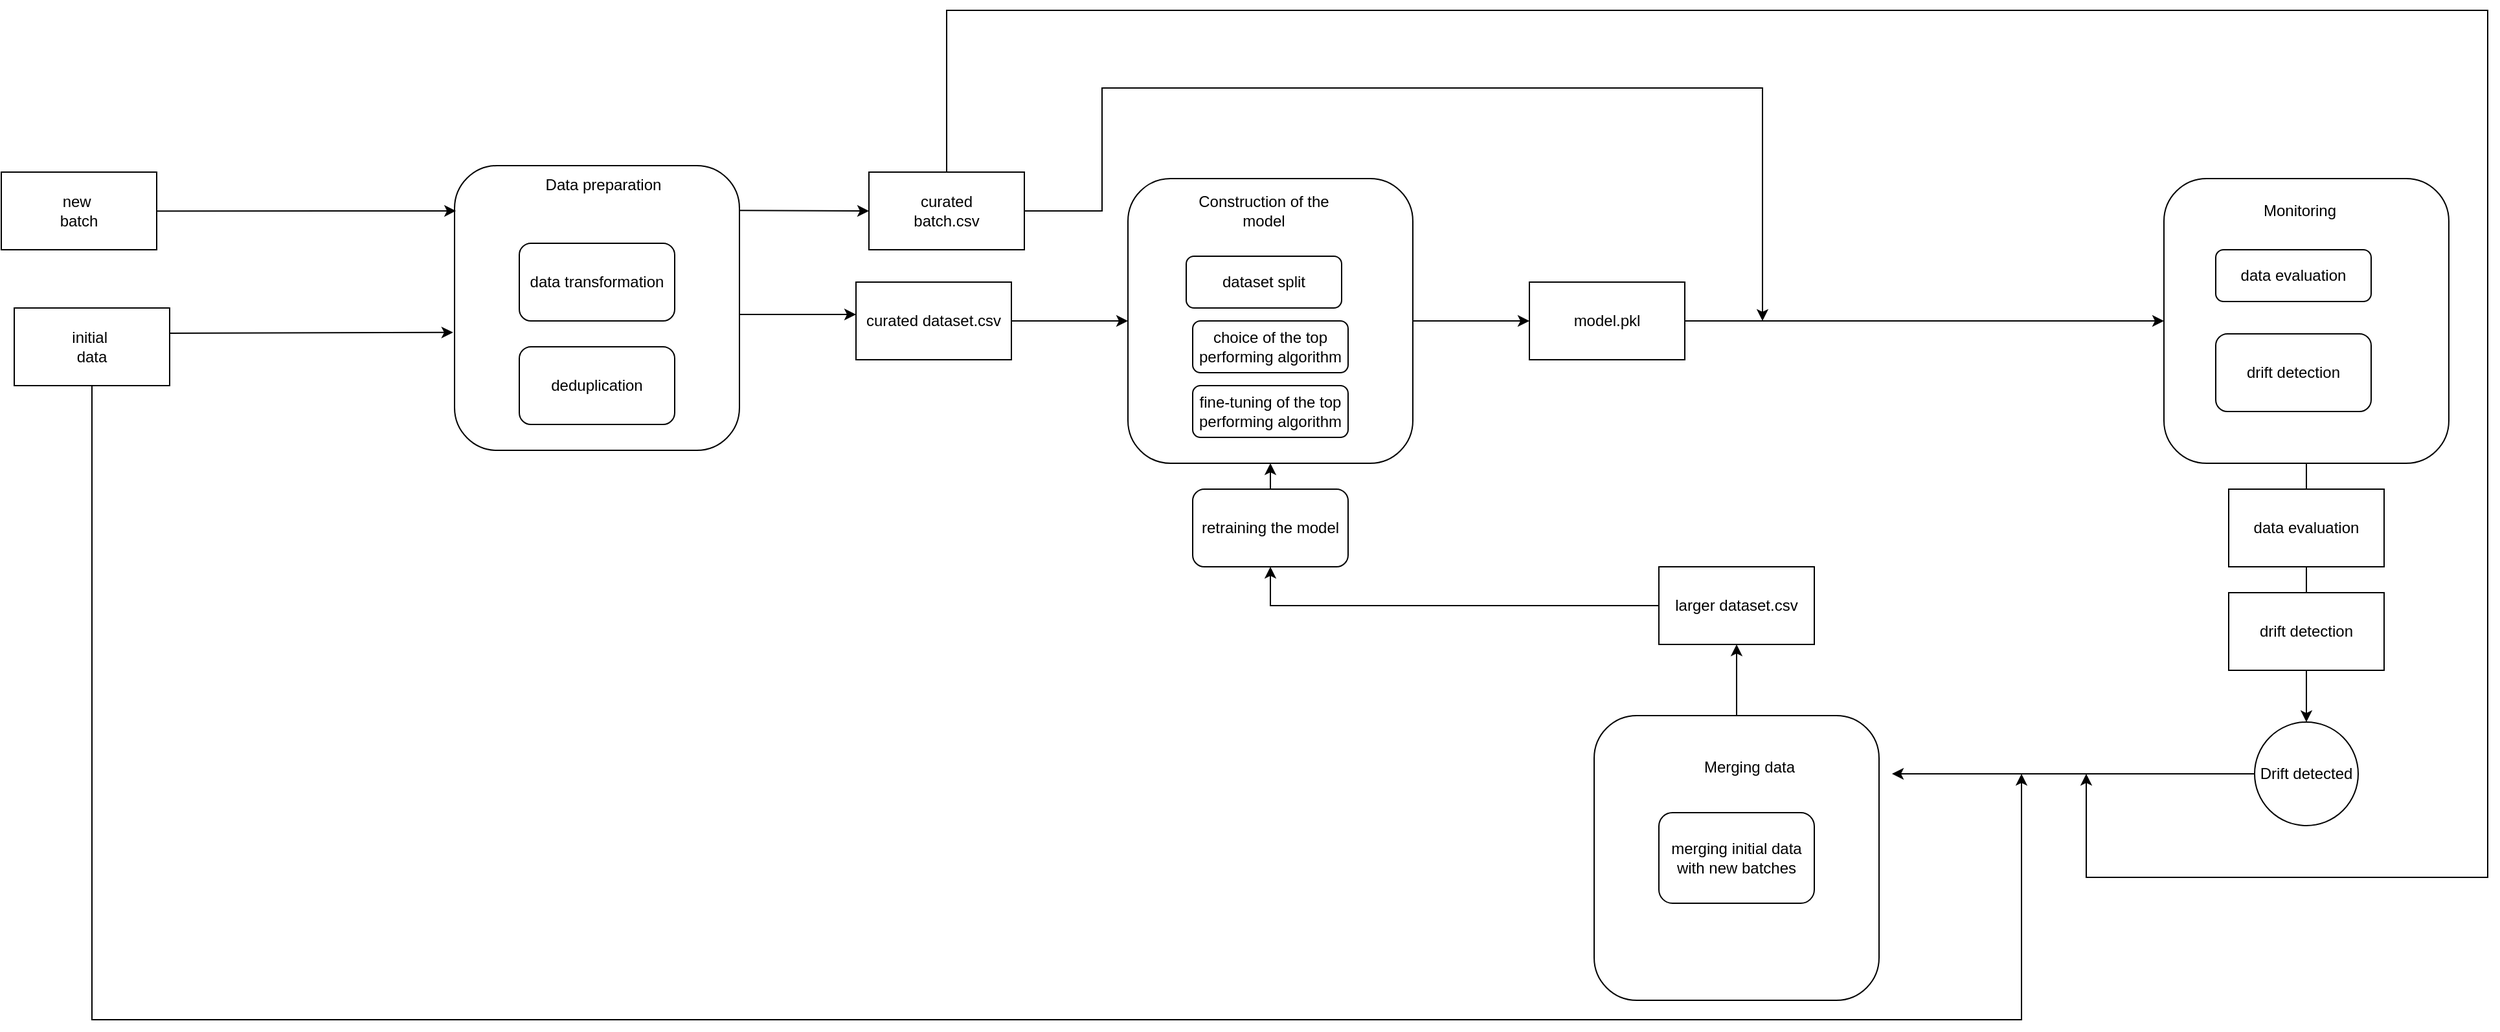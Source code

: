 <mxfile version="20.0.4" type="github">
  <diagram id="TBJxufM5Nzm1yPSdCavO" name="Page-1">
    <mxGraphModel dx="4142" dy="1164" grid="1" gridSize="10" guides="1" tooltips="1" connect="1" arrows="1" fold="1" page="0" pageScale="1" pageWidth="827" pageHeight="1169" math="0" shadow="0">
      <root>
        <mxCell id="0" />
        <mxCell id="1" parent="0" />
        <mxCell id="lPiTISsA9HOT361Q44LX-1" value="" style="whiteSpace=wrap;html=1;aspect=fixed;rounded=1;" vertex="1" parent="1">
          <mxGeometry x="-570" y="320" width="220" height="220" as="geometry" />
        </mxCell>
        <mxCell id="lPiTISsA9HOT361Q44LX-7" value="Data preparation" style="text;html=1;strokeColor=none;fillColor=none;align=center;verticalAlign=middle;whiteSpace=wrap;rounded=0;" vertex="1" parent="1">
          <mxGeometry x="-520" y="320" width="130" height="30" as="geometry" />
        </mxCell>
        <mxCell id="lPiTISsA9HOT361Q44LX-8" value="&lt;br&gt;" style="whiteSpace=wrap;html=1;aspect=fixed;rounded=1;" vertex="1" parent="1">
          <mxGeometry x="-50" y="330" width="220" height="220" as="geometry" />
        </mxCell>
        <mxCell id="lPiTISsA9HOT361Q44LX-9" value="Construction of the model" style="text;html=1;strokeColor=none;fillColor=none;align=center;verticalAlign=middle;whiteSpace=wrap;rounded=0;" vertex="1" parent="1">
          <mxGeometry x="-10" y="340" width="130" height="30" as="geometry" />
        </mxCell>
        <mxCell id="lPiTISsA9HOT361Q44LX-10" value="&lt;br&gt;" style="whiteSpace=wrap;html=1;aspect=fixed;rounded=1;" vertex="1" parent="1">
          <mxGeometry x="750" y="330" width="220" height="220" as="geometry" />
        </mxCell>
        <mxCell id="lPiTISsA9HOT361Q44LX-11" value="Monitoring" style="text;html=1;strokeColor=none;fillColor=none;align=center;verticalAlign=middle;whiteSpace=wrap;rounded=0;" vertex="1" parent="1">
          <mxGeometry x="790" y="340" width="130" height="30" as="geometry" />
        </mxCell>
        <mxCell id="lPiTISsA9HOT361Q44LX-15" value="initial&amp;nbsp;&lt;br&gt;data" style="rounded=0;whiteSpace=wrap;html=1;" vertex="1" parent="1">
          <mxGeometry x="-910" y="430" width="120" height="60" as="geometry" />
        </mxCell>
        <mxCell id="lPiTISsA9HOT361Q44LX-17" value="data transformation" style="rounded=1;whiteSpace=wrap;html=1;" vertex="1" parent="1">
          <mxGeometry x="-520" y="380" width="120" height="60" as="geometry" />
        </mxCell>
        <mxCell id="lPiTISsA9HOT361Q44LX-19" value="deduplication" style="rounded=1;whiteSpace=wrap;html=1;" vertex="1" parent="1">
          <mxGeometry x="-520" y="460" width="120" height="60" as="geometry" />
        </mxCell>
        <mxCell id="lPiTISsA9HOT361Q44LX-23" value="" style="endArrow=classic;html=1;rounded=0;" edge="1" parent="1">
          <mxGeometry width="50" height="50" relative="1" as="geometry">
            <mxPoint x="-350" y="435" as="sourcePoint" />
            <mxPoint x="-260" y="435" as="targetPoint" />
          </mxGeometry>
        </mxCell>
        <mxCell id="lPiTISsA9HOT361Q44LX-24" value="curated dataset.csv" style="rounded=0;whiteSpace=wrap;html=1;" vertex="1" parent="1">
          <mxGeometry x="-260" y="410" width="120" height="60" as="geometry" />
        </mxCell>
        <mxCell id="lPiTISsA9HOT361Q44LX-25" value="" style="endArrow=classic;html=1;rounded=0;entryX=-0.005;entryY=0.586;entryDx=0;entryDy=0;entryPerimeter=0;" edge="1" parent="1" target="lPiTISsA9HOT361Q44LX-1">
          <mxGeometry width="50" height="50" relative="1" as="geometry">
            <mxPoint x="-790" y="449.5" as="sourcePoint" />
            <mxPoint x="-700" y="449.5" as="targetPoint" />
          </mxGeometry>
        </mxCell>
        <mxCell id="lPiTISsA9HOT361Q44LX-27" value="" style="endArrow=classic;html=1;rounded=0;" edge="1" parent="1">
          <mxGeometry width="50" height="50" relative="1" as="geometry">
            <mxPoint x="-140" y="440" as="sourcePoint" />
            <mxPoint x="-50" y="440" as="targetPoint" />
          </mxGeometry>
        </mxCell>
        <mxCell id="lPiTISsA9HOT361Q44LX-28" value="dataset split" style="rounded=1;whiteSpace=wrap;html=1;" vertex="1" parent="1">
          <mxGeometry x="-5" y="390" width="120" height="40" as="geometry" />
        </mxCell>
        <mxCell id="lPiTISsA9HOT361Q44LX-29" value="choice of the top performing algorithm" style="rounded=1;whiteSpace=wrap;html=1;" vertex="1" parent="1">
          <mxGeometry y="440" width="120" height="40" as="geometry" />
        </mxCell>
        <mxCell id="lPiTISsA9HOT361Q44LX-30" value="fine-tuning of the top performing algorithm" style="rounded=1;whiteSpace=wrap;html=1;" vertex="1" parent="1">
          <mxGeometry y="490" width="120" height="40" as="geometry" />
        </mxCell>
        <mxCell id="lPiTISsA9HOT361Q44LX-31" value="" style="endArrow=classic;html=1;rounded=0;entryX=0;entryY=0.5;entryDx=0;entryDy=0;exitX=1;exitY=0.5;exitDx=0;exitDy=0;" edge="1" parent="1" source="lPiTISsA9HOT361Q44LX-38" target="lPiTISsA9HOT361Q44LX-10">
          <mxGeometry width="50" height="50" relative="1" as="geometry">
            <mxPoint x="400" y="440" as="sourcePoint" />
            <mxPoint x="260" y="440" as="targetPoint" />
          </mxGeometry>
        </mxCell>
        <mxCell id="lPiTISsA9HOT361Q44LX-32" value="new&amp;nbsp;&lt;br&gt;batch" style="rounded=0;whiteSpace=wrap;html=1;" vertex="1" parent="1">
          <mxGeometry x="-920" y="325" width="120" height="60" as="geometry" />
        </mxCell>
        <mxCell id="lPiTISsA9HOT361Q44LX-33" value="" style="endArrow=classic;html=1;rounded=0;entryX=0.005;entryY=0.159;entryDx=0;entryDy=0;entryPerimeter=0;" edge="1" parent="1" target="lPiTISsA9HOT361Q44LX-1">
          <mxGeometry width="50" height="50" relative="1" as="geometry">
            <mxPoint x="-800" y="355.08" as="sourcePoint" />
            <mxPoint x="-581.1" y="354.5" as="targetPoint" />
          </mxGeometry>
        </mxCell>
        <mxCell id="lPiTISsA9HOT361Q44LX-34" value="" style="endArrow=classic;html=1;rounded=0;" edge="1" parent="1">
          <mxGeometry width="50" height="50" relative="1" as="geometry">
            <mxPoint x="-350" y="354.6" as="sourcePoint" />
            <mxPoint x="-250" y="355" as="targetPoint" />
          </mxGeometry>
        </mxCell>
        <mxCell id="lPiTISsA9HOT361Q44LX-35" value="curated&lt;br&gt;batch.csv" style="rounded=0;whiteSpace=wrap;html=1;" vertex="1" parent="1">
          <mxGeometry x="-250" y="325" width="120" height="60" as="geometry" />
        </mxCell>
        <mxCell id="lPiTISsA9HOT361Q44LX-36" value="" style="endArrow=classic;html=1;rounded=0;exitX=1;exitY=0.5;exitDx=0;exitDy=0;" edge="1" parent="1" source="lPiTISsA9HOT361Q44LX-35">
          <mxGeometry width="50" height="50" relative="1" as="geometry">
            <mxPoint x="-130" y="280.0" as="sourcePoint" />
            <mxPoint x="440" y="440" as="targetPoint" />
            <Array as="points">
              <mxPoint x="-70" y="355" />
              <mxPoint x="-70" y="260" />
              <mxPoint x="440" y="260" />
            </Array>
          </mxGeometry>
        </mxCell>
        <mxCell id="lPiTISsA9HOT361Q44LX-38" value="model.pkl" style="rounded=0;whiteSpace=wrap;html=1;" vertex="1" parent="1">
          <mxGeometry x="260" y="410" width="120" height="60" as="geometry" />
        </mxCell>
        <mxCell id="lPiTISsA9HOT361Q44LX-39" value="" style="endArrow=classic;html=1;rounded=0;" edge="1" parent="1">
          <mxGeometry width="50" height="50" relative="1" as="geometry">
            <mxPoint x="170" y="440" as="sourcePoint" />
            <mxPoint x="260" y="440" as="targetPoint" />
          </mxGeometry>
        </mxCell>
        <mxCell id="lPiTISsA9HOT361Q44LX-40" value="Drift detected" style="ellipse;whiteSpace=wrap;html=1;aspect=fixed;rounded=1;" vertex="1" parent="1">
          <mxGeometry x="820" y="750" width="80" height="80" as="geometry" />
        </mxCell>
        <mxCell id="lPiTISsA9HOT361Q44LX-42" value="" style="endArrow=classic;html=1;rounded=0;entryX=0.5;entryY=0;entryDx=0;entryDy=0;" edge="1" parent="1" target="lPiTISsA9HOT361Q44LX-40">
          <mxGeometry width="50" height="50" relative="1" as="geometry">
            <mxPoint x="860" y="700" as="sourcePoint" />
            <mxPoint x="1080" y="660.4" as="targetPoint" />
          </mxGeometry>
        </mxCell>
        <mxCell id="lPiTISsA9HOT361Q44LX-43" value="" style="endArrow=classic;html=1;rounded=0;exitX=0;exitY=0.5;exitDx=0;exitDy=0;" edge="1" parent="1" source="lPiTISsA9HOT361Q44LX-40">
          <mxGeometry width="50" height="50" relative="1" as="geometry">
            <mxPoint x="640" y="809.5" as="sourcePoint" />
            <mxPoint x="540" y="790" as="targetPoint" />
          </mxGeometry>
        </mxCell>
        <mxCell id="lPiTISsA9HOT361Q44LX-44" value="data evaluation" style="rounded=1;whiteSpace=wrap;html=1;" vertex="1" parent="1">
          <mxGeometry x="790" y="385" width="120" height="40" as="geometry" />
        </mxCell>
        <mxCell id="lPiTISsA9HOT361Q44LX-46" value="&lt;br&gt;" style="whiteSpace=wrap;html=1;aspect=fixed;rounded=1;" vertex="1" parent="1">
          <mxGeometry x="310" y="745" width="220" height="220" as="geometry" />
        </mxCell>
        <mxCell id="lPiTISsA9HOT361Q44LX-47" value="Merging data" style="text;html=1;strokeColor=none;fillColor=none;align=center;verticalAlign=middle;whiteSpace=wrap;rounded=0;" vertex="1" parent="1">
          <mxGeometry x="365" y="770" width="130" height="30" as="geometry" />
        </mxCell>
        <mxCell id="lPiTISsA9HOT361Q44LX-48" value="merging initial data with new batches" style="rounded=1;whiteSpace=wrap;html=1;" vertex="1" parent="1">
          <mxGeometry x="360" y="820" width="120" height="70" as="geometry" />
        </mxCell>
        <mxCell id="lPiTISsA9HOT361Q44LX-51" value="" style="endArrow=classic;html=1;rounded=0;exitX=0.5;exitY=1;exitDx=0;exitDy=0;" edge="1" parent="1" source="lPiTISsA9HOT361Q44LX-15">
          <mxGeometry width="50" height="50" relative="1" as="geometry">
            <mxPoint x="-850" y="570" as="sourcePoint" />
            <mxPoint x="640" y="790" as="targetPoint" />
            <Array as="points">
              <mxPoint x="-850" y="980" />
              <mxPoint x="640" y="980" />
            </Array>
          </mxGeometry>
        </mxCell>
        <mxCell id="lPiTISsA9HOT361Q44LX-52" value="data evaluation" style="rounded=0;whiteSpace=wrap;html=1;" vertex="1" parent="1">
          <mxGeometry x="800" y="570" width="120" height="60" as="geometry" />
        </mxCell>
        <mxCell id="lPiTISsA9HOT361Q44LX-53" value="drift detection" style="rounded=0;whiteSpace=wrap;html=1;" vertex="1" parent="1">
          <mxGeometry x="800" y="650" width="120" height="60" as="geometry" />
        </mxCell>
        <mxCell id="lPiTISsA9HOT361Q44LX-54" value="" style="endArrow=none;html=1;rounded=0;entryX=0.5;entryY=1;entryDx=0;entryDy=0;exitX=0.5;exitY=0;exitDx=0;exitDy=0;" edge="1" parent="1" source="lPiTISsA9HOT361Q44LX-52" target="lPiTISsA9HOT361Q44LX-10">
          <mxGeometry width="50" height="50" relative="1" as="geometry">
            <mxPoint x="220" y="610" as="sourcePoint" />
            <mxPoint x="270" y="560" as="targetPoint" />
          </mxGeometry>
        </mxCell>
        <mxCell id="lPiTISsA9HOT361Q44LX-56" value="" style="endArrow=none;html=1;rounded=0;exitX=0.5;exitY=0;exitDx=0;exitDy=0;" edge="1" parent="1" source="lPiTISsA9HOT361Q44LX-53" target="lPiTISsA9HOT361Q44LX-52">
          <mxGeometry width="50" height="50" relative="1" as="geometry">
            <mxPoint x="870" y="580" as="sourcePoint" />
            <mxPoint x="860" y="640" as="targetPoint" />
          </mxGeometry>
        </mxCell>
        <mxCell id="lPiTISsA9HOT361Q44LX-57" value="drift detection" style="rounded=1;whiteSpace=wrap;html=1;" vertex="1" parent="1">
          <mxGeometry x="790" y="450" width="120" height="60" as="geometry" />
        </mxCell>
        <mxCell id="lPiTISsA9HOT361Q44LX-58" value="" style="endArrow=classic;html=1;rounded=0;exitX=0.5;exitY=0;exitDx=0;exitDy=0;" edge="1" parent="1" source="lPiTISsA9HOT361Q44LX-35">
          <mxGeometry width="50" height="50" relative="1" as="geometry">
            <mxPoint x="220" y="610" as="sourcePoint" />
            <mxPoint x="690" y="790" as="targetPoint" />
            <Array as="points">
              <mxPoint x="-190" y="200" />
              <mxPoint x="1000" y="200" />
              <mxPoint x="1000" y="870" />
              <mxPoint x="840" y="870" />
              <mxPoint x="690" y="870" />
            </Array>
          </mxGeometry>
        </mxCell>
        <mxCell id="lPiTISsA9HOT361Q44LX-59" value="retraining the model" style="rounded=1;whiteSpace=wrap;html=1;" vertex="1" parent="1">
          <mxGeometry y="570" width="120" height="60" as="geometry" />
        </mxCell>
        <mxCell id="lPiTISsA9HOT361Q44LX-60" value="" style="endArrow=classic;html=1;rounded=0;entryX=0.5;entryY=1;entryDx=0;entryDy=0;exitX=0;exitY=0.5;exitDx=0;exitDy=0;" edge="1" parent="1" source="lPiTISsA9HOT361Q44LX-62" target="lPiTISsA9HOT361Q44LX-59">
          <mxGeometry width="50" height="50" relative="1" as="geometry">
            <mxPoint x="280" y="660" as="sourcePoint" />
            <mxPoint x="270" y="560" as="targetPoint" />
            <Array as="points">
              <mxPoint x="210" y="660" />
              <mxPoint x="60" y="660" />
            </Array>
          </mxGeometry>
        </mxCell>
        <mxCell id="lPiTISsA9HOT361Q44LX-61" value="" style="endArrow=classic;html=1;rounded=0;exitX=0.5;exitY=0;exitDx=0;exitDy=0;entryX=0.5;entryY=1;entryDx=0;entryDy=0;" edge="1" parent="1" source="lPiTISsA9HOT361Q44LX-59" target="lPiTISsA9HOT361Q44LX-8">
          <mxGeometry width="50" height="50" relative="1" as="geometry">
            <mxPoint x="220" y="610" as="sourcePoint" />
            <mxPoint x="430" y="440" as="targetPoint" />
          </mxGeometry>
        </mxCell>
        <mxCell id="lPiTISsA9HOT361Q44LX-62" value="larger dataset.csv" style="rounded=0;whiteSpace=wrap;html=1;" vertex="1" parent="1">
          <mxGeometry x="360" y="630" width="120" height="60" as="geometry" />
        </mxCell>
        <mxCell id="lPiTISsA9HOT361Q44LX-64" value="" style="endArrow=classic;html=1;rounded=0;entryX=0.5;entryY=1;entryDx=0;entryDy=0;" edge="1" parent="1" source="lPiTISsA9HOT361Q44LX-46" target="lPiTISsA9HOT361Q44LX-62">
          <mxGeometry width="50" height="50" relative="1" as="geometry">
            <mxPoint x="220" y="610" as="sourcePoint" />
            <mxPoint x="270" y="560" as="targetPoint" />
          </mxGeometry>
        </mxCell>
      </root>
    </mxGraphModel>
  </diagram>
</mxfile>

